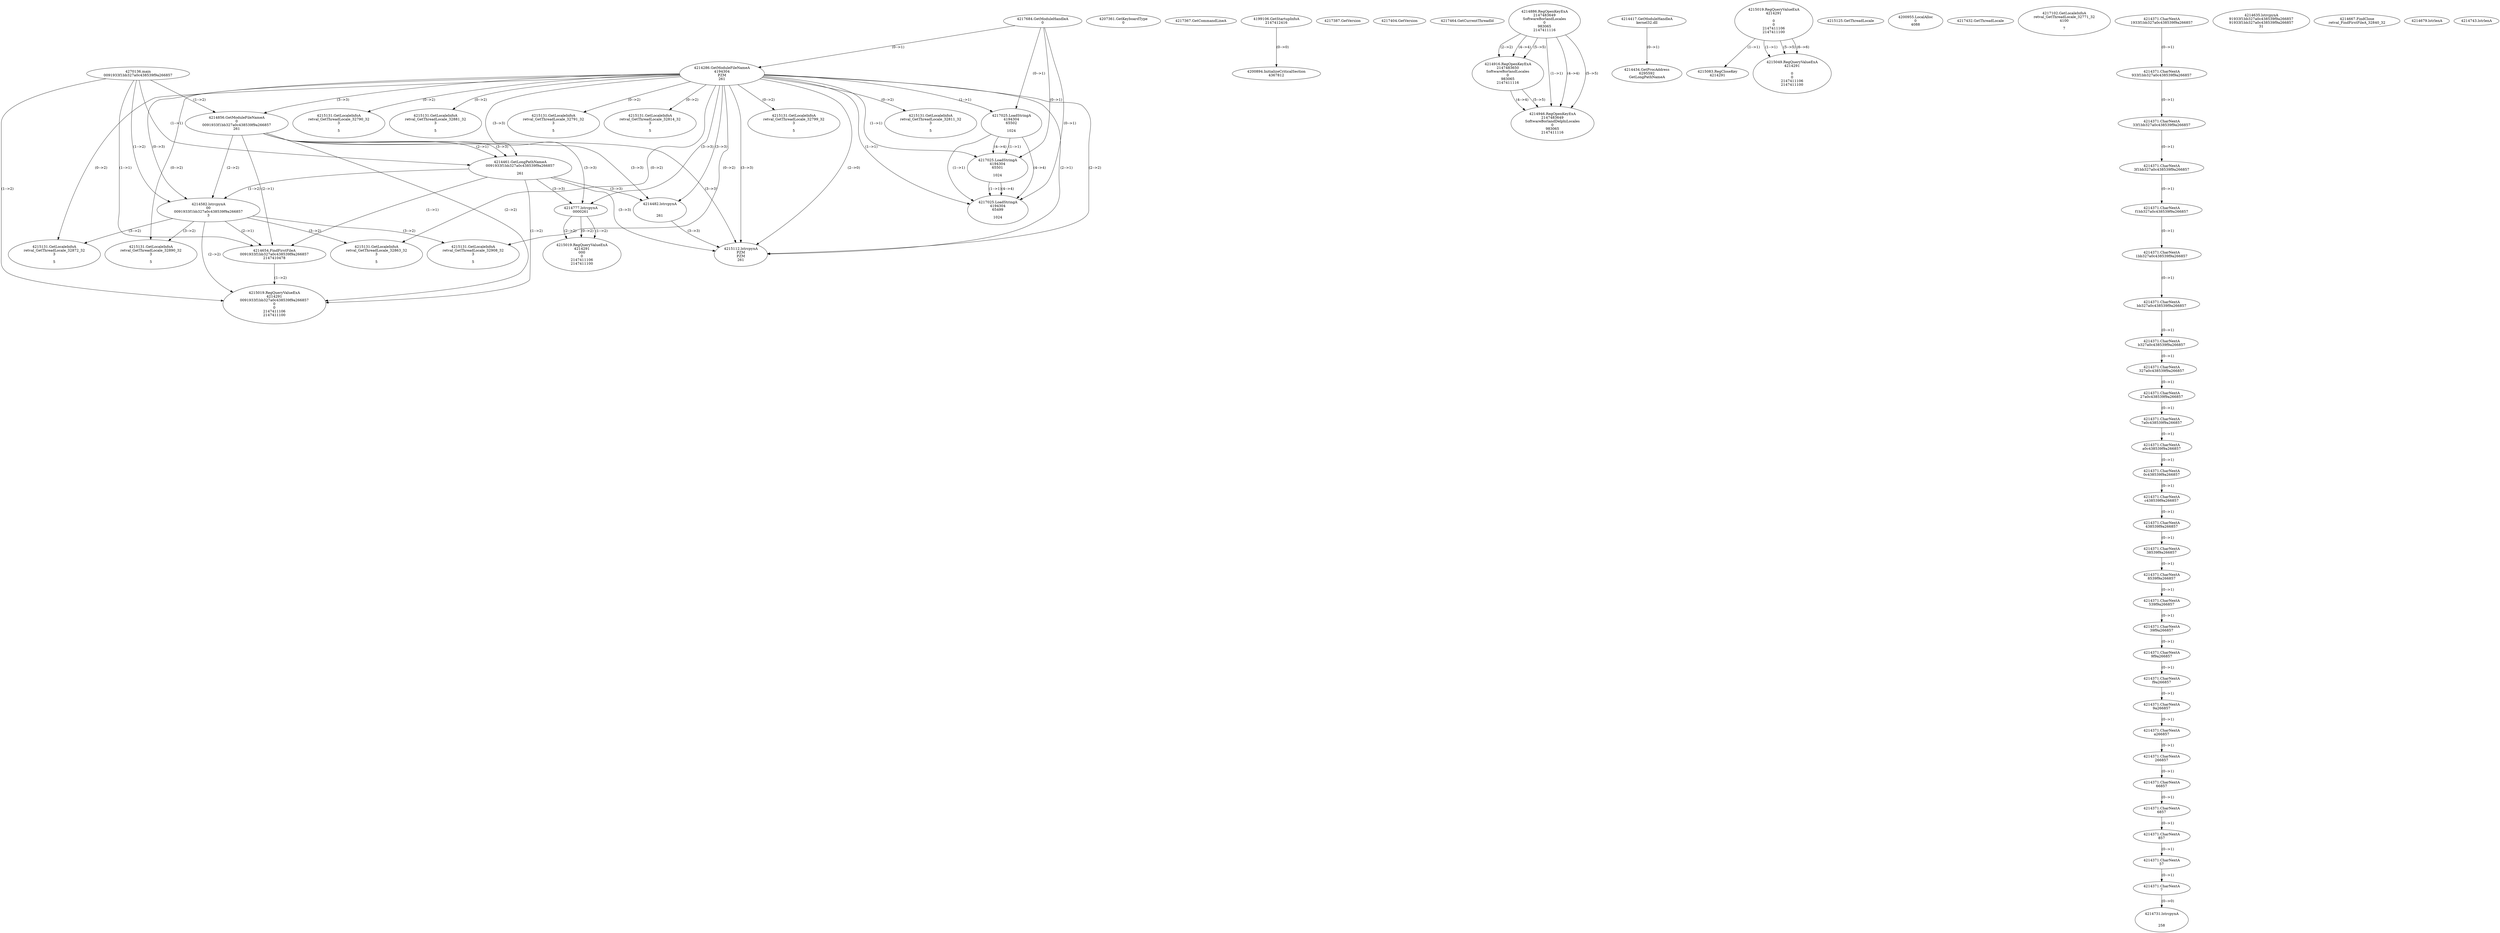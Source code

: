 // Global SCDG with merge call
digraph {
	0 [label="4270136.main
0091933f1bb327a0c438539f9a266857"]
	1 [label="4217684.GetModuleHandleA
0"]
	2 [label="4207361.GetKeyboardType
0"]
	3 [label="4217367.GetCommandLineA
"]
	4 [label="4199106.GetStartupInfoA
2147412416"]
	5 [label="4217387.GetVersion
"]
	6 [label="4217404.GetVersion
"]
	7 [label="4217464.GetCurrentThreadId
"]
	8 [label="4214286.GetModuleFileNameA
4194304
PZM
261"]
	1 -> 8 [label="(0-->1)"]
	9 [label="4214856.GetModuleFileNameA
0
0091933f1bb327a0c438539f9a266857
261"]
	0 -> 9 [label="(1-->2)"]
	8 -> 9 [label="(3-->3)"]
	10 [label="4214886.RegOpenKeyExA
2147483649
Software\Borland\Locales
0
983065
2147411116"]
	11 [label="4214417.GetModuleHandleA
kernel32.dll"]
	12 [label="4214434.GetProcAddress
6295592
GetLongPathNameA"]
	11 -> 12 [label="(0-->1)"]
	13 [label="4214461.GetLongPathNameA
0091933f1bb327a0c438539f9a266857

261"]
	0 -> 13 [label="(1-->1)"]
	9 -> 13 [label="(2-->1)"]
	8 -> 13 [label="(3-->3)"]
	9 -> 13 [label="(3-->3)"]
	14 [label="4214482.lstrcpynA


261"]
	8 -> 14 [label="(3-->3)"]
	9 -> 14 [label="(3-->3)"]
	13 -> 14 [label="(3-->3)"]
	15 [label="4215019.RegQueryValueExA
4214291

0
0
2147411106
2147411100"]
	16 [label="4215083.RegCloseKey
4214291"]
	15 -> 16 [label="(1-->1)"]
	17 [label="4215112.lstrcpynA
PZM
PZM
261"]
	8 -> 17 [label="(2-->1)"]
	8 -> 17 [label="(2-->2)"]
	8 -> 17 [label="(3-->3)"]
	9 -> 17 [label="(3-->3)"]
	13 -> 17 [label="(3-->3)"]
	14 -> 17 [label="(3-->3)"]
	8 -> 17 [label="(2-->0)"]
	18 [label="4215125.GetThreadLocale
"]
	19 [label="4215131.GetLocaleInfoA
retval_GetThreadLocale_32811_32
3

5"]
	8 -> 19 [label="(0-->2)"]
	20 [label="4217025.LoadStringA
4194304
65502

1024"]
	1 -> 20 [label="(0-->1)"]
	8 -> 20 [label="(1-->1)"]
	21 [label="4217025.LoadStringA
4194304
65501

1024"]
	1 -> 21 [label="(0-->1)"]
	8 -> 21 [label="(1-->1)"]
	20 -> 21 [label="(1-->1)"]
	20 -> 21 [label="(4-->4)"]
	22 [label="4214916.RegOpenKeyExA
2147483650
Software\Borland\Locales
0
983065
2147411116"]
	10 -> 22 [label="(2-->2)"]
	10 -> 22 [label="(4-->4)"]
	10 -> 22 [label="(5-->5)"]
	23 [label="4215131.GetLocaleInfoA
retval_GetThreadLocale_32790_32
3

5"]
	8 -> 23 [label="(0-->2)"]
	24 [label="4200894.InitializeCriticalSection
4367812"]
	4 -> 24 [label="(0-->0)"]
	25 [label="4200955.LocalAlloc
0
4088"]
	26 [label="4217432.GetThreadLocale
"]
	27 [label="4217102.GetLocaleInfoA
retval_GetThreadLocale_32771_32
4100

7"]
	28 [label="4215131.GetLocaleInfoA
retval_GetThreadLocale_32881_32
3

5"]
	8 -> 28 [label="(0-->2)"]
	29 [label="4214582.lstrcpynA
00
0091933f1bb327a0c438539f9a266857
3"]
	0 -> 29 [label="(1-->2)"]
	9 -> 29 [label="(2-->2)"]
	13 -> 29 [label="(1-->2)"]
	8 -> 29 [label="(0-->3)"]
	30 [label="4214371.CharNextA
1933f1bb327a0c438539f9a266857"]
	31 [label="4214371.CharNextA
933f1bb327a0c438539f9a266857"]
	30 -> 31 [label="(0-->1)"]
	32 [label="4214371.CharNextA
33f1bb327a0c438539f9a266857"]
	31 -> 32 [label="(0-->1)"]
	33 [label="4214371.CharNextA
3f1bb327a0c438539f9a266857"]
	32 -> 33 [label="(0-->1)"]
	34 [label="4214371.CharNextA
f1bb327a0c438539f9a266857"]
	33 -> 34 [label="(0-->1)"]
	35 [label="4214371.CharNextA
1bb327a0c438539f9a266857"]
	34 -> 35 [label="(0-->1)"]
	36 [label="4214371.CharNextA
bb327a0c438539f9a266857"]
	35 -> 36 [label="(0-->1)"]
	37 [label="4214371.CharNextA
b327a0c438539f9a266857"]
	36 -> 37 [label="(0-->1)"]
	38 [label="4214371.CharNextA
327a0c438539f9a266857"]
	37 -> 38 [label="(0-->1)"]
	39 [label="4214371.CharNextA
27a0c438539f9a266857"]
	38 -> 39 [label="(0-->1)"]
	40 [label="4214371.CharNextA
7a0c438539f9a266857"]
	39 -> 40 [label="(0-->1)"]
	41 [label="4214371.CharNextA
a0c438539f9a266857"]
	40 -> 41 [label="(0-->1)"]
	42 [label="4214371.CharNextA
0c438539f9a266857"]
	41 -> 42 [label="(0-->1)"]
	43 [label="4214371.CharNextA
c438539f9a266857"]
	42 -> 43 [label="(0-->1)"]
	44 [label="4214371.CharNextA
438539f9a266857"]
	43 -> 44 [label="(0-->1)"]
	45 [label="4214371.CharNextA
38539f9a266857"]
	44 -> 45 [label="(0-->1)"]
	46 [label="4214371.CharNextA
8539f9a266857"]
	45 -> 46 [label="(0-->1)"]
	47 [label="4214371.CharNextA
539f9a266857"]
	46 -> 47 [label="(0-->1)"]
	48 [label="4214371.CharNextA
39f9a266857"]
	47 -> 48 [label="(0-->1)"]
	49 [label="4214371.CharNextA
9f9a266857"]
	48 -> 49 [label="(0-->1)"]
	50 [label="4214371.CharNextA
f9a266857"]
	49 -> 50 [label="(0-->1)"]
	51 [label="4214371.CharNextA
9a266857"]
	50 -> 51 [label="(0-->1)"]
	52 [label="4214371.CharNextA
a266857"]
	51 -> 52 [label="(0-->1)"]
	53 [label="4214371.CharNextA
266857"]
	52 -> 53 [label="(0-->1)"]
	54 [label="4214371.CharNextA
66857"]
	53 -> 54 [label="(0-->1)"]
	55 [label="4214371.CharNextA
6857"]
	54 -> 55 [label="(0-->1)"]
	56 [label="4214371.CharNextA
857"]
	55 -> 56 [label="(0-->1)"]
	57 [label="4214371.CharNextA
57"]
	56 -> 57 [label="(0-->1)"]
	58 [label="4214371.CharNextA
7"]
	57 -> 58 [label="(0-->1)"]
	59 [label="4214635.lstrcpynA
91933f1bb327a0c438539f9a266857
91933f1bb327a0c438539f9a266857
31"]
	60 [label="4214654.FindFirstFileA
0091933f1bb327a0c438539f9a266857
2147410478"]
	0 -> 60 [label="(1-->1)"]
	9 -> 60 [label="(2-->1)"]
	13 -> 60 [label="(1-->1)"]
	29 -> 60 [label="(2-->1)"]
	61 [label="4215019.RegQueryValueExA
4214291
0091933f1bb327a0c438539f9a266857
0
0
2147411106
2147411100"]
	0 -> 61 [label="(1-->2)"]
	9 -> 61 [label="(2-->2)"]
	13 -> 61 [label="(1-->2)"]
	29 -> 61 [label="(2-->2)"]
	60 -> 61 [label="(1-->2)"]
	62 [label="4215131.GetLocaleInfoA
retval_GetThreadLocale_32872_32
3

5"]
	8 -> 62 [label="(0-->2)"]
	29 -> 62 [label="(3-->2)"]
	63 [label="4217025.LoadStringA
4194304
65499

1024"]
	1 -> 63 [label="(0-->1)"]
	8 -> 63 [label="(1-->1)"]
	20 -> 63 [label="(1-->1)"]
	21 -> 63 [label="(1-->1)"]
	20 -> 63 [label="(4-->4)"]
	21 -> 63 [label="(4-->4)"]
	64 [label="4214946.RegOpenKeyExA
2147483649
Software\Borland\Delphi\Locales
0
983065
2147411116"]
	10 -> 64 [label="(1-->1)"]
	10 -> 64 [label="(4-->4)"]
	22 -> 64 [label="(4-->4)"]
	10 -> 64 [label="(5-->5)"]
	22 -> 64 [label="(5-->5)"]
	65 [label="4215049.RegQueryValueExA
4214291

0
0
2147411106
2147411100"]
	15 -> 65 [label="(1-->1)"]
	15 -> 65 [label="(5-->5)"]
	15 -> 65 [label="(6-->6)"]
	66 [label="4215131.GetLocaleInfoA
retval_GetThreadLocale_32791_32
3

5"]
	8 -> 66 [label="(0-->2)"]
	67 [label="4215131.GetLocaleInfoA
retval_GetThreadLocale_32814_32
3

5"]
	8 -> 67 [label="(0-->2)"]
	68 [label="4215131.GetLocaleInfoA
retval_GetThreadLocale_32890_32
3

5"]
	8 -> 68 [label="(0-->2)"]
	29 -> 68 [label="(3-->2)"]
	69 [label="4214667.FindClose
retval_FindFirstFileA_32840_32"]
	70 [label="4214679.lstrlenA
"]
	71 [label="4214731.lstrcpynA


258"]
	58 -> 71 [label="(0-->0)"]
	72 [label="4214743.lstrlenA
"]
	73 [label="4214777.lstrcpynA
00\
00\
261"]
	8 -> 73 [label="(3-->3)"]
	9 -> 73 [label="(3-->3)"]
	13 -> 73 [label="(3-->3)"]
	74 [label="4215019.RegQueryValueExA
4214291
00\
0
0
2147411106
2147411100"]
	73 -> 74 [label="(1-->2)"]
	73 -> 74 [label="(2-->2)"]
	73 -> 74 [label="(0-->2)"]
	75 [label="4215131.GetLocaleInfoA
retval_GetThreadLocale_32863_32
3

5"]
	8 -> 75 [label="(0-->2)"]
	29 -> 75 [label="(3-->2)"]
	76 [label="4215131.GetLocaleInfoA
retval_GetThreadLocale_32908_32
3

5"]
	8 -> 76 [label="(0-->2)"]
	29 -> 76 [label="(3-->2)"]
	77 [label="4215131.GetLocaleInfoA
retval_GetThreadLocale_32799_32
3

5"]
	8 -> 77 [label="(0-->2)"]
}
